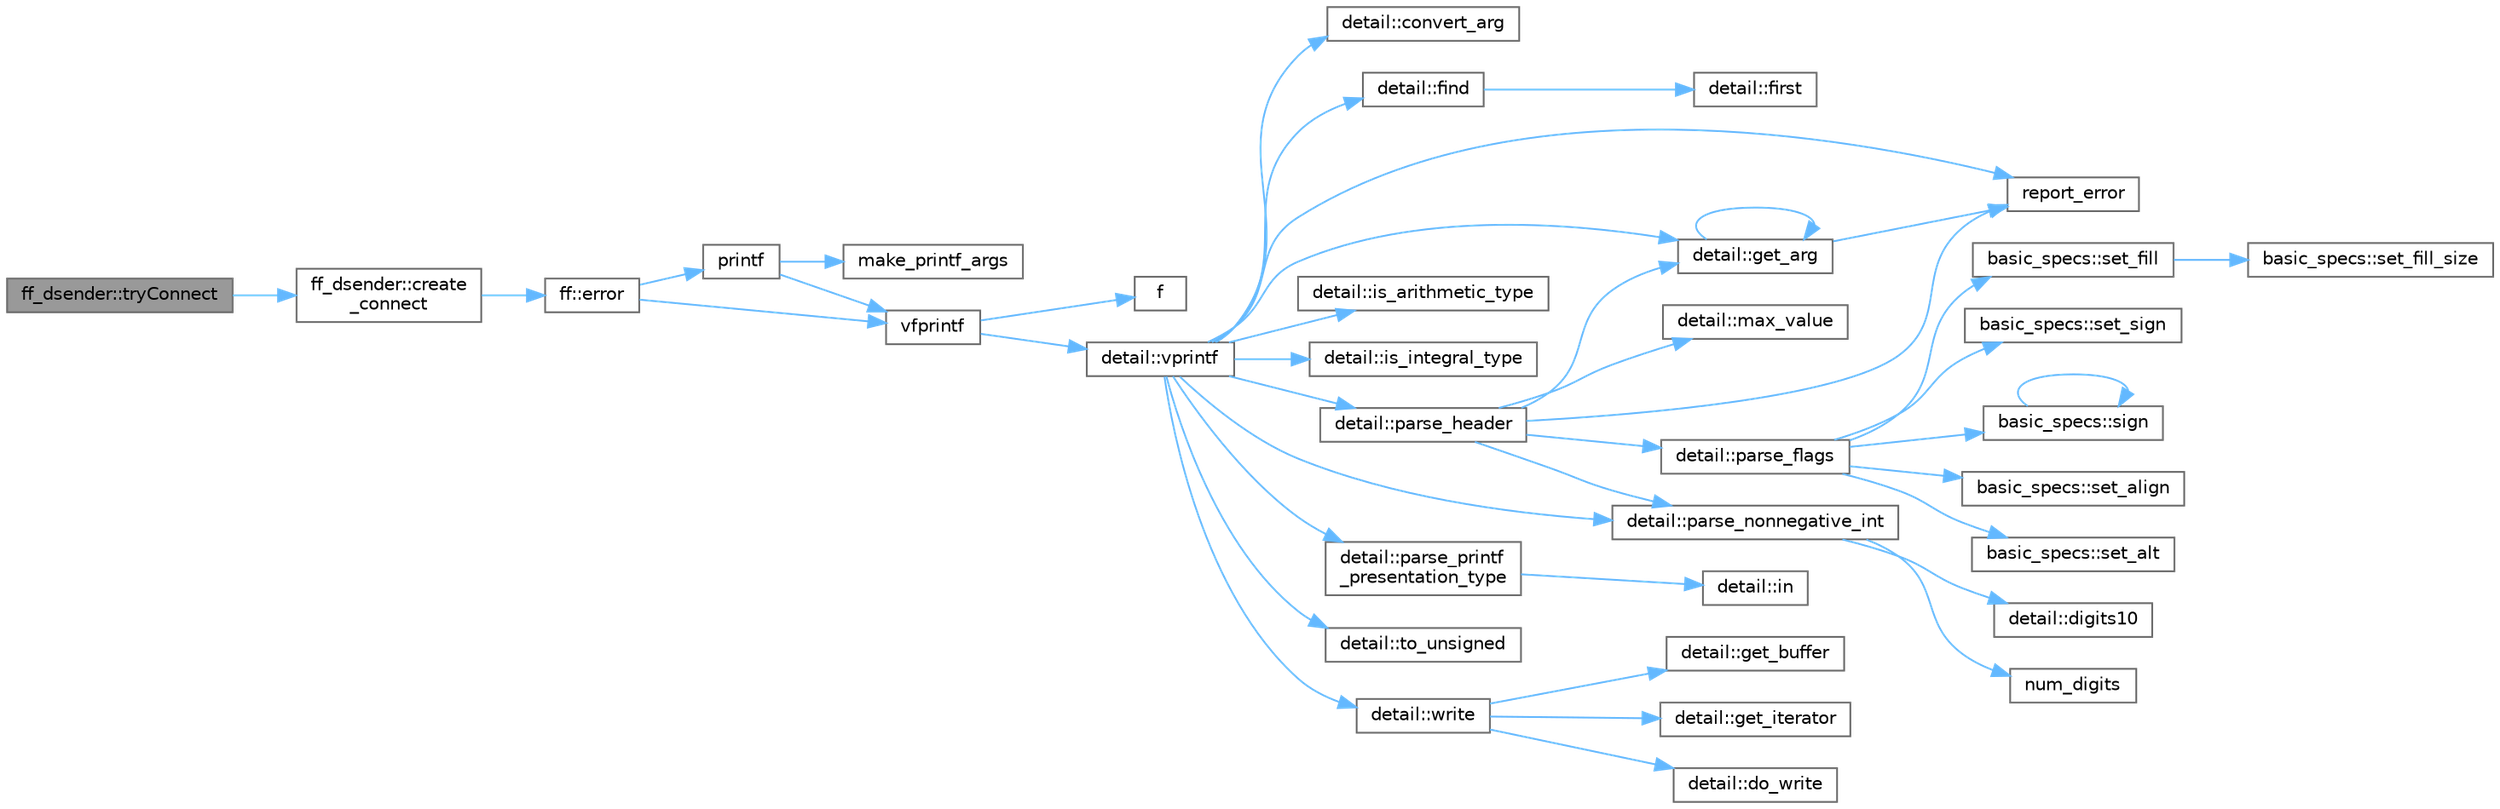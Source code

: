 digraph "ff_dsender::tryConnect"
{
 // LATEX_PDF_SIZE
  bgcolor="transparent";
  edge [fontname=Helvetica,fontsize=10,labelfontname=Helvetica,labelfontsize=10];
  node [fontname=Helvetica,fontsize=10,shape=box,height=0.2,width=0.4];
  rankdir="LR";
  Node1 [id="Node000001",label="ff_dsender::tryConnect",height=0.2,width=0.4,color="gray40", fillcolor="grey60", style="filled", fontcolor="black",tooltip=" "];
  Node1 -> Node2 [id="edge1_Node000001_Node000002",color="steelblue1",style="solid",tooltip=" "];
  Node2 [id="Node000002",label="ff_dsender::create\l_connect",height=0.2,width=0.4,color="grey40", fillcolor="white", style="filled",URL="$classff__dsender.html#a5f5ea22aa2be8fcb9d7ac67130372a7c",tooltip=" "];
  Node2 -> Node3 [id="edge2_Node000002_Node000003",color="steelblue1",style="solid",tooltip=" "];
  Node3 [id="Node000003",label="ff::error",height=0.2,width=0.4,color="grey40", fillcolor="white", style="filled",URL="$namespaceff.html#a27d926d29b55e019eba5b70672301d82",tooltip=" "];
  Node3 -> Node4 [id="edge3_Node000003_Node000004",color="steelblue1",style="solid",tooltip=" "];
  Node4 [id="Node000004",label="printf",height=0.2,width=0.4,color="grey40", fillcolor="white", style="filled",URL="$printf_8h.html#aee3ed3a831f25f07e7be3919fff2203a",tooltip=" "];
  Node4 -> Node5 [id="edge4_Node000004_Node000005",color="steelblue1",style="solid",tooltip=" "];
  Node5 [id="Node000005",label="make_printf_args",height=0.2,width=0.4,color="grey40", fillcolor="white", style="filled",URL="$printf_8h.html#a27dcc0efcda04388971dbea3c875f122",tooltip=" "];
  Node4 -> Node6 [id="edge5_Node000004_Node000006",color="steelblue1",style="solid",tooltip=" "];
  Node6 [id="Node000006",label="vfprintf",height=0.2,width=0.4,color="grey40", fillcolor="white", style="filled",URL="$printf_8h.html#abb30aad964fc771fb52cf3ad88649df2",tooltip=" "];
  Node6 -> Node7 [id="edge6_Node000006_Node000007",color="steelblue1",style="solid",tooltip=" "];
  Node7 [id="Node000007",label="f",height=0.2,width=0.4,color="grey40", fillcolor="white", style="filled",URL="$cxx11__tensor__map_8cpp.html#a7f507fea02198f6cb81c86640c7b1a4e",tooltip=" "];
  Node6 -> Node8 [id="edge7_Node000006_Node000008",color="steelblue1",style="solid",tooltip=" "];
  Node8 [id="Node000008",label="detail::vprintf",height=0.2,width=0.4,color="grey40", fillcolor="white", style="filled",URL="$namespacedetail.html#a1c8c2218e4c822aa8f743fb9c573717f",tooltip=" "];
  Node8 -> Node9 [id="edge8_Node000008_Node000009",color="steelblue1",style="solid",tooltip=" "];
  Node9 [id="Node000009",label="detail::convert_arg",height=0.2,width=0.4,color="grey40", fillcolor="white", style="filled",URL="$namespacedetail.html#a03c11572c9a664266d6925f327dec7f3",tooltip=" "];
  Node8 -> Node10 [id="edge9_Node000008_Node000010",color="steelblue1",style="solid",tooltip=" "];
  Node10 [id="Node000010",label="detail::find",height=0.2,width=0.4,color="grey40", fillcolor="white", style="filled",URL="$namespacedetail.html#a6b71952fab3dc32f3edb2c3e9811d8d9",tooltip=" "];
  Node10 -> Node11 [id="edge10_Node000010_Node000011",color="steelblue1",style="solid",tooltip=" "];
  Node11 [id="Node000011",label="detail::first",height=0.2,width=0.4,color="grey40", fillcolor="white", style="filled",URL="$namespacedetail.html#a02319a3deb124802b88b61f85987df5e",tooltip=" "];
  Node8 -> Node12 [id="edge11_Node000008_Node000012",color="steelblue1",style="solid",tooltip=" "];
  Node12 [id="Node000012",label="detail::get_arg",height=0.2,width=0.4,color="grey40", fillcolor="white", style="filled",URL="$namespacedetail.html#a342ef250e45bd09b2ef666b6fae1c355",tooltip=" "];
  Node12 -> Node12 [id="edge12_Node000012_Node000012",color="steelblue1",style="solid",tooltip=" "];
  Node12 -> Node13 [id="edge13_Node000012_Node000013",color="steelblue1",style="solid",tooltip=" "];
  Node13 [id="Node000013",label="report_error",height=0.2,width=0.4,color="grey40", fillcolor="white", style="filled",URL="$format-inl_8h.html#a5555893692b00b61b3886349332fd01f",tooltip=" "];
  Node8 -> Node14 [id="edge14_Node000008_Node000014",color="steelblue1",style="solid",tooltip=" "];
  Node14 [id="Node000014",label="detail::is_arithmetic_type",height=0.2,width=0.4,color="grey40", fillcolor="white", style="filled",URL="$namespacedetail.html#a802c50a56a3495fdab6020b375ba1389",tooltip=" "];
  Node8 -> Node15 [id="edge15_Node000008_Node000015",color="steelblue1",style="solid",tooltip=" "];
  Node15 [id="Node000015",label="detail::is_integral_type",height=0.2,width=0.4,color="grey40", fillcolor="white", style="filled",URL="$namespacedetail.html#a2a60f8d1bee41b803f43fc42b707b5d1",tooltip=" "];
  Node8 -> Node16 [id="edge16_Node000008_Node000016",color="steelblue1",style="solid",tooltip=" "];
  Node16 [id="Node000016",label="detail::parse_header",height=0.2,width=0.4,color="grey40", fillcolor="white", style="filled",URL="$namespacedetail.html#afc9d93e58b8edb8077f8bc8eee7f4035",tooltip=" "];
  Node16 -> Node12 [id="edge17_Node000016_Node000012",color="steelblue1",style="solid",tooltip=" "];
  Node16 -> Node17 [id="edge18_Node000016_Node000017",color="steelblue1",style="solid",tooltip=" "];
  Node17 [id="Node000017",label="detail::max_value",height=0.2,width=0.4,color="grey40", fillcolor="white", style="filled",URL="$namespacedetail.html#a45c2130c44ebe54179eafcee3cda2bfb",tooltip=" "];
  Node16 -> Node18 [id="edge19_Node000016_Node000018",color="steelblue1",style="solid",tooltip=" "];
  Node18 [id="Node000018",label="detail::parse_flags",height=0.2,width=0.4,color="grey40", fillcolor="white", style="filled",URL="$namespacedetail.html#a4213daed116a37e1767881da51238261",tooltip=" "];
  Node18 -> Node19 [id="edge20_Node000018_Node000019",color="steelblue1",style="solid",tooltip=" "];
  Node19 [id="Node000019",label="basic_specs::set_align",height=0.2,width=0.4,color="grey40", fillcolor="white", style="filled",URL="$classbasic__specs.html#ad73b6f854341aaabc744bf54e6ea6af6",tooltip=" "];
  Node18 -> Node20 [id="edge21_Node000018_Node000020",color="steelblue1",style="solid",tooltip=" "];
  Node20 [id="Node000020",label="basic_specs::set_alt",height=0.2,width=0.4,color="grey40", fillcolor="white", style="filled",URL="$classbasic__specs.html#a5f10314706a8a3d579f882f30d283b61",tooltip=" "];
  Node18 -> Node21 [id="edge22_Node000018_Node000021",color="steelblue1",style="solid",tooltip=" "];
  Node21 [id="Node000021",label="basic_specs::set_fill",height=0.2,width=0.4,color="grey40", fillcolor="white", style="filled",URL="$classbasic__specs.html#a1600987fb39fed5dfdac21b218061a9e",tooltip=" "];
  Node21 -> Node22 [id="edge23_Node000021_Node000022",color="steelblue1",style="solid",tooltip=" "];
  Node22 [id="Node000022",label="basic_specs::set_fill_size",height=0.2,width=0.4,color="grey40", fillcolor="white", style="filled",URL="$classbasic__specs.html#a4b36db5ad1e38169bd6653635d5e69cd",tooltip=" "];
  Node18 -> Node23 [id="edge24_Node000018_Node000023",color="steelblue1",style="solid",tooltip=" "];
  Node23 [id="Node000023",label="basic_specs::set_sign",height=0.2,width=0.4,color="grey40", fillcolor="white", style="filled",URL="$classbasic__specs.html#a7020ec66ba6918727e4102567c5c731a",tooltip=" "];
  Node18 -> Node24 [id="edge25_Node000018_Node000024",color="steelblue1",style="solid",tooltip=" "];
  Node24 [id="Node000024",label="basic_specs::sign",height=0.2,width=0.4,color="grey40", fillcolor="white", style="filled",URL="$classbasic__specs.html#a380e6ff33a8ae05e3ef479bf95696ad2",tooltip=" "];
  Node24 -> Node24 [id="edge26_Node000024_Node000024",color="steelblue1",style="solid",tooltip=" "];
  Node16 -> Node25 [id="edge27_Node000016_Node000025",color="steelblue1",style="solid",tooltip=" "];
  Node25 [id="Node000025",label="detail::parse_nonnegative_int",height=0.2,width=0.4,color="grey40", fillcolor="white", style="filled",URL="$namespacedetail.html#a338caba782225e115a9902d4d0835f5f",tooltip=" "];
  Node25 -> Node26 [id="edge28_Node000025_Node000026",color="steelblue1",style="solid",tooltip=" "];
  Node26 [id="Node000026",label="detail::digits10",height=0.2,width=0.4,color="grey40", fillcolor="white", style="filled",URL="$namespacedetail.html#a3a043db05db2d07deb2d98ba2d04b4eb",tooltip=" "];
  Node25 -> Node27 [id="edge29_Node000025_Node000027",color="steelblue1",style="solid",tooltip=" "];
  Node27 [id="Node000027",label="num_digits",height=0.2,width=0.4,color="grey40", fillcolor="white", style="filled",URL="$_sequence_8c.html#aa16e8c03d098498ad9c8839cf2c48044",tooltip=" "];
  Node16 -> Node13 [id="edge30_Node000016_Node000013",color="steelblue1",style="solid",tooltip=" "];
  Node8 -> Node25 [id="edge31_Node000008_Node000025",color="steelblue1",style="solid",tooltip=" "];
  Node8 -> Node28 [id="edge32_Node000008_Node000028",color="steelblue1",style="solid",tooltip=" "];
  Node28 [id="Node000028",label="detail::parse_printf\l_presentation_type",height=0.2,width=0.4,color="grey40", fillcolor="white", style="filled",URL="$namespacedetail.html#aa2cb095169b23e3a66260ad7078f44cc",tooltip=" "];
  Node28 -> Node29 [id="edge33_Node000028_Node000029",color="steelblue1",style="solid",tooltip=" "];
  Node29 [id="Node000029",label="detail::in",height=0.2,width=0.4,color="grey40", fillcolor="white", style="filled",URL="$namespacedetail.html#a52a5e2ed06c229dcf95ea5c46d48d05e",tooltip=" "];
  Node8 -> Node13 [id="edge34_Node000008_Node000013",color="steelblue1",style="solid",tooltip=" "];
  Node8 -> Node30 [id="edge35_Node000008_Node000030",color="steelblue1",style="solid",tooltip=" "];
  Node30 [id="Node000030",label="detail::to_unsigned",height=0.2,width=0.4,color="grey40", fillcolor="white", style="filled",URL="$namespacedetail.html#a4855e668246c731a97484efc329f2aac",tooltip=" "];
  Node8 -> Node31 [id="edge36_Node000008_Node000031",color="steelblue1",style="solid",tooltip=" "];
  Node31 [id="Node000031",label="detail::write",height=0.2,width=0.4,color="grey40", fillcolor="white", style="filled",URL="$namespacedetail.html#a29dacf26eedc9e3575fb57329a5ca0a3",tooltip=" "];
  Node31 -> Node32 [id="edge37_Node000031_Node000032",color="steelblue1",style="solid",tooltip=" "];
  Node32 [id="Node000032",label="detail::do_write",height=0.2,width=0.4,color="grey40", fillcolor="white", style="filled",URL="$namespacedetail.html#a5007cc441bd246a9096070c10d1ea683",tooltip=" "];
  Node31 -> Node33 [id="edge38_Node000031_Node000033",color="steelblue1",style="solid",tooltip=" "];
  Node33 [id="Node000033",label="detail::get_buffer",height=0.2,width=0.4,color="grey40", fillcolor="white", style="filled",URL="$namespacedetail.html#ad803bb19df422bc4c4f92d75c7564437",tooltip=" "];
  Node31 -> Node34 [id="edge39_Node000031_Node000034",color="steelblue1",style="solid",tooltip=" "];
  Node34 [id="Node000034",label="detail::get_iterator",height=0.2,width=0.4,color="grey40", fillcolor="white", style="filled",URL="$namespacedetail.html#a05e3e231207d3f28f83261c2e7ad2fe5",tooltip=" "];
  Node3 -> Node6 [id="edge40_Node000003_Node000006",color="steelblue1",style="solid",tooltip=" "];
}
